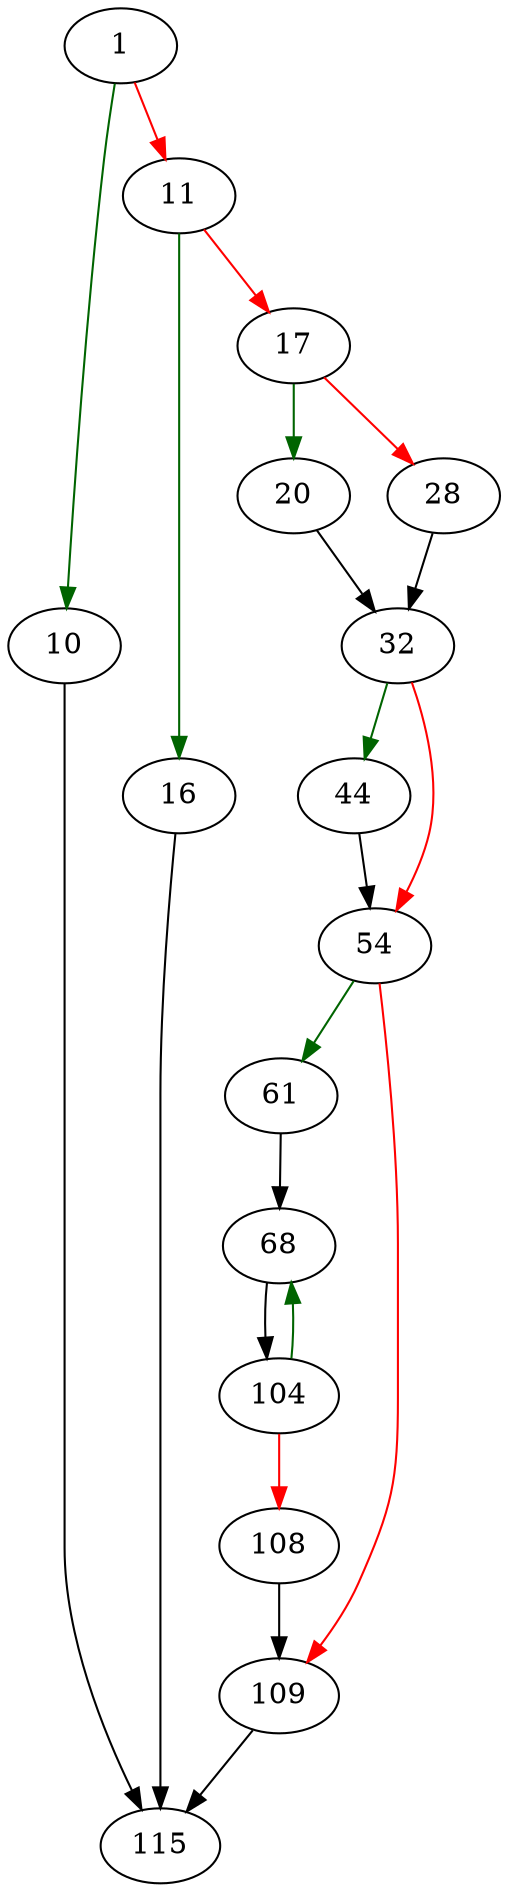 strict digraph "pcache1InitBulk" {
	// Node definitions.
	1 [entry=true];
	10;
	11;
	115;
	16;
	17;
	20;
	28;
	32;
	44;
	54;
	61;
	109;
	68;
	104;
	108;

	// Edge definitions.
	1 -> 10 [
		color=darkgreen
		cond=true
	];
	1 -> 11 [
		color=red
		cond=false
	];
	10 -> 115;
	11 -> 16 [
		color=darkgreen
		cond=true
	];
	11 -> 17 [
		color=red
		cond=false
	];
	16 -> 115;
	17 -> 20 [
		color=darkgreen
		cond=true
	];
	17 -> 28 [
		color=red
		cond=false
	];
	20 -> 32;
	28 -> 32;
	32 -> 44 [
		color=darkgreen
		cond=true
	];
	32 -> 54 [
		color=red
		cond=false
	];
	44 -> 54;
	54 -> 61 [
		color=darkgreen
		cond=true
	];
	54 -> 109 [
		color=red
		cond=false
	];
	61 -> 68;
	109 -> 115;
	68 -> 104;
	104 -> 68 [
		color=darkgreen
		cond=true
	];
	104 -> 108 [
		color=red
		cond=false
	];
	108 -> 109;
}